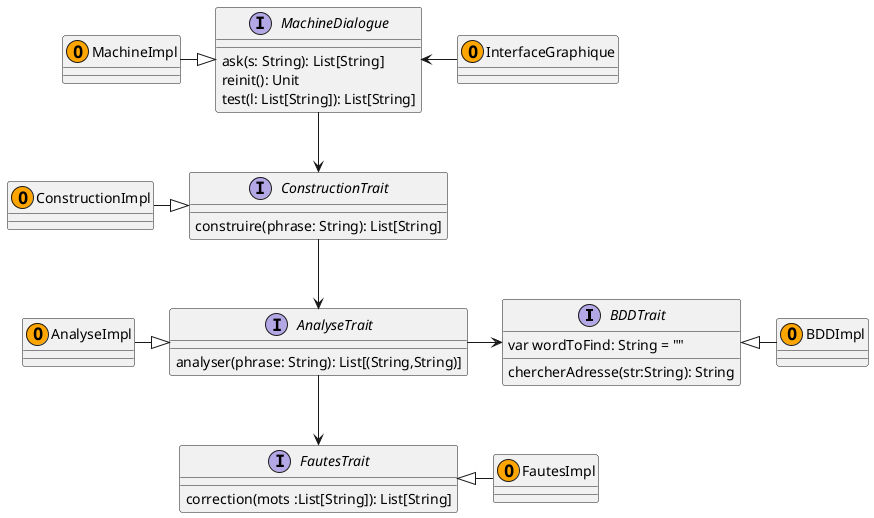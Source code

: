 @startuml Avatar

interface BDDTrait{
	var wordToFind: String = "" 
	chercherAdresse(str:String): String
}

interface MachineDialogue {
	ask(s: String): List[String]
	reinit(): Unit
	test(l: List[String]): List[String]
}

interface ConstructionTrait{
	construire(phrase: String): List[String]
}
	
interface InterfaceGraphique{
	
}

interface FautesTrait{
	correction(mots :List[String]): List[String]
}

interface AnalyseTrait{
	analyser(phrase: String): List[(String,String)]
}


class MachineImpl <<(O,Orange)>>
class InterfaceGraphique <<(O,Orange)>>
class ConstructionImpl <<(O,Orange)>>
class AnalyseImpl <<(O,Orange)>>
class BDDImpl <<(O,Orange)>>
class FautesImpl <<(O,Orange)>>

MachineImpl -|> MachineDialogue
BDDTrait <|-  BDDImpl 
ConstructionImpl -|>  ConstructionTrait
AnalyseImpl -|>  AnalyseTrait 
FautesTrait <|-  FautesImpl 

MachineDialogue --> ConstructionTrait
MachineDialogue <- InterfaceGraphique
ConstructionTrait --> AnalyseTrait
AnalyseTrait -> BDDTrait
AnalyseTrait --> FautesTrait

@enduml